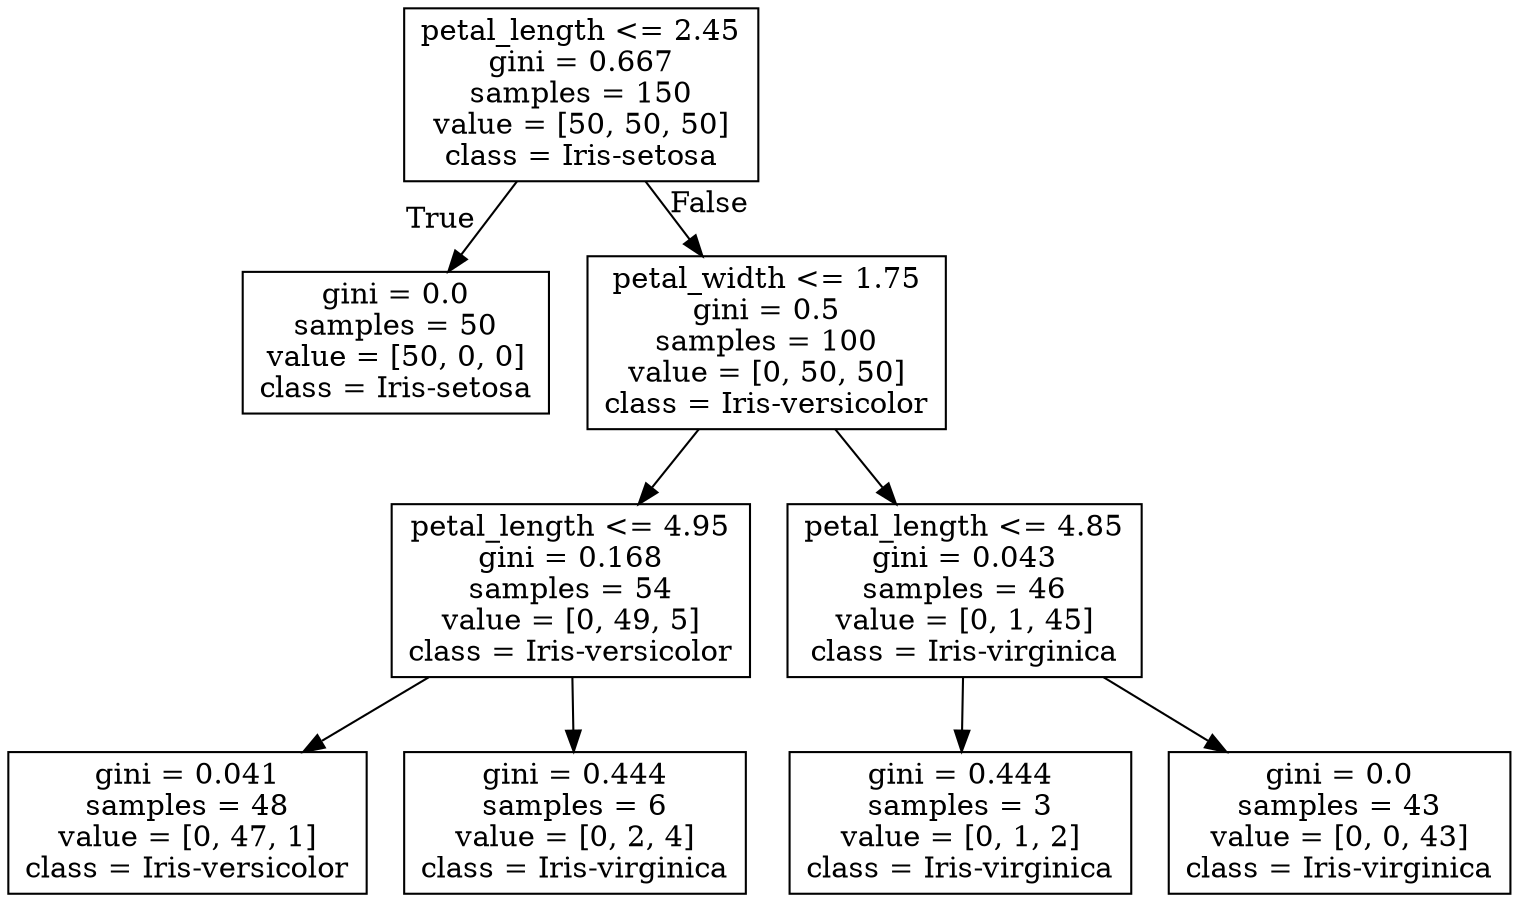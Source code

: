 digraph Tree {
node [shape=box] ;
0 [label="petal_length <= 2.45\ngini = 0.667\nsamples = 150\nvalue = [50, 50, 50]\nclass = Iris-setosa"] ;
1 [label="gini = 0.0\nsamples = 50\nvalue = [50, 0, 0]\nclass = Iris-setosa"] ;
0 -> 1 [labeldistance=2.5, labelangle=45, headlabel="True"] ;
2 [label="petal_width <= 1.75\ngini = 0.5\nsamples = 100\nvalue = [0, 50, 50]\nclass = Iris-versicolor"] ;
0 -> 2 [labeldistance=2.5, labelangle=-45, headlabel="False"] ;
3 [label="petal_length <= 4.95\ngini = 0.168\nsamples = 54\nvalue = [0, 49, 5]\nclass = Iris-versicolor"] ;
2 -> 3 ;
4 [label="gini = 0.041\nsamples = 48\nvalue = [0, 47, 1]\nclass = Iris-versicolor"] ;
3 -> 4 ;
5 [label="gini = 0.444\nsamples = 6\nvalue = [0, 2, 4]\nclass = Iris-virginica"] ;
3 -> 5 ;
6 [label="petal_length <= 4.85\ngini = 0.043\nsamples = 46\nvalue = [0, 1, 45]\nclass = Iris-virginica"] ;
2 -> 6 ;
7 [label="gini = 0.444\nsamples = 3\nvalue = [0, 1, 2]\nclass = Iris-virginica"] ;
6 -> 7 ;
8 [label="gini = 0.0\nsamples = 43\nvalue = [0, 0, 43]\nclass = Iris-virginica"] ;
6 -> 8 ;
}